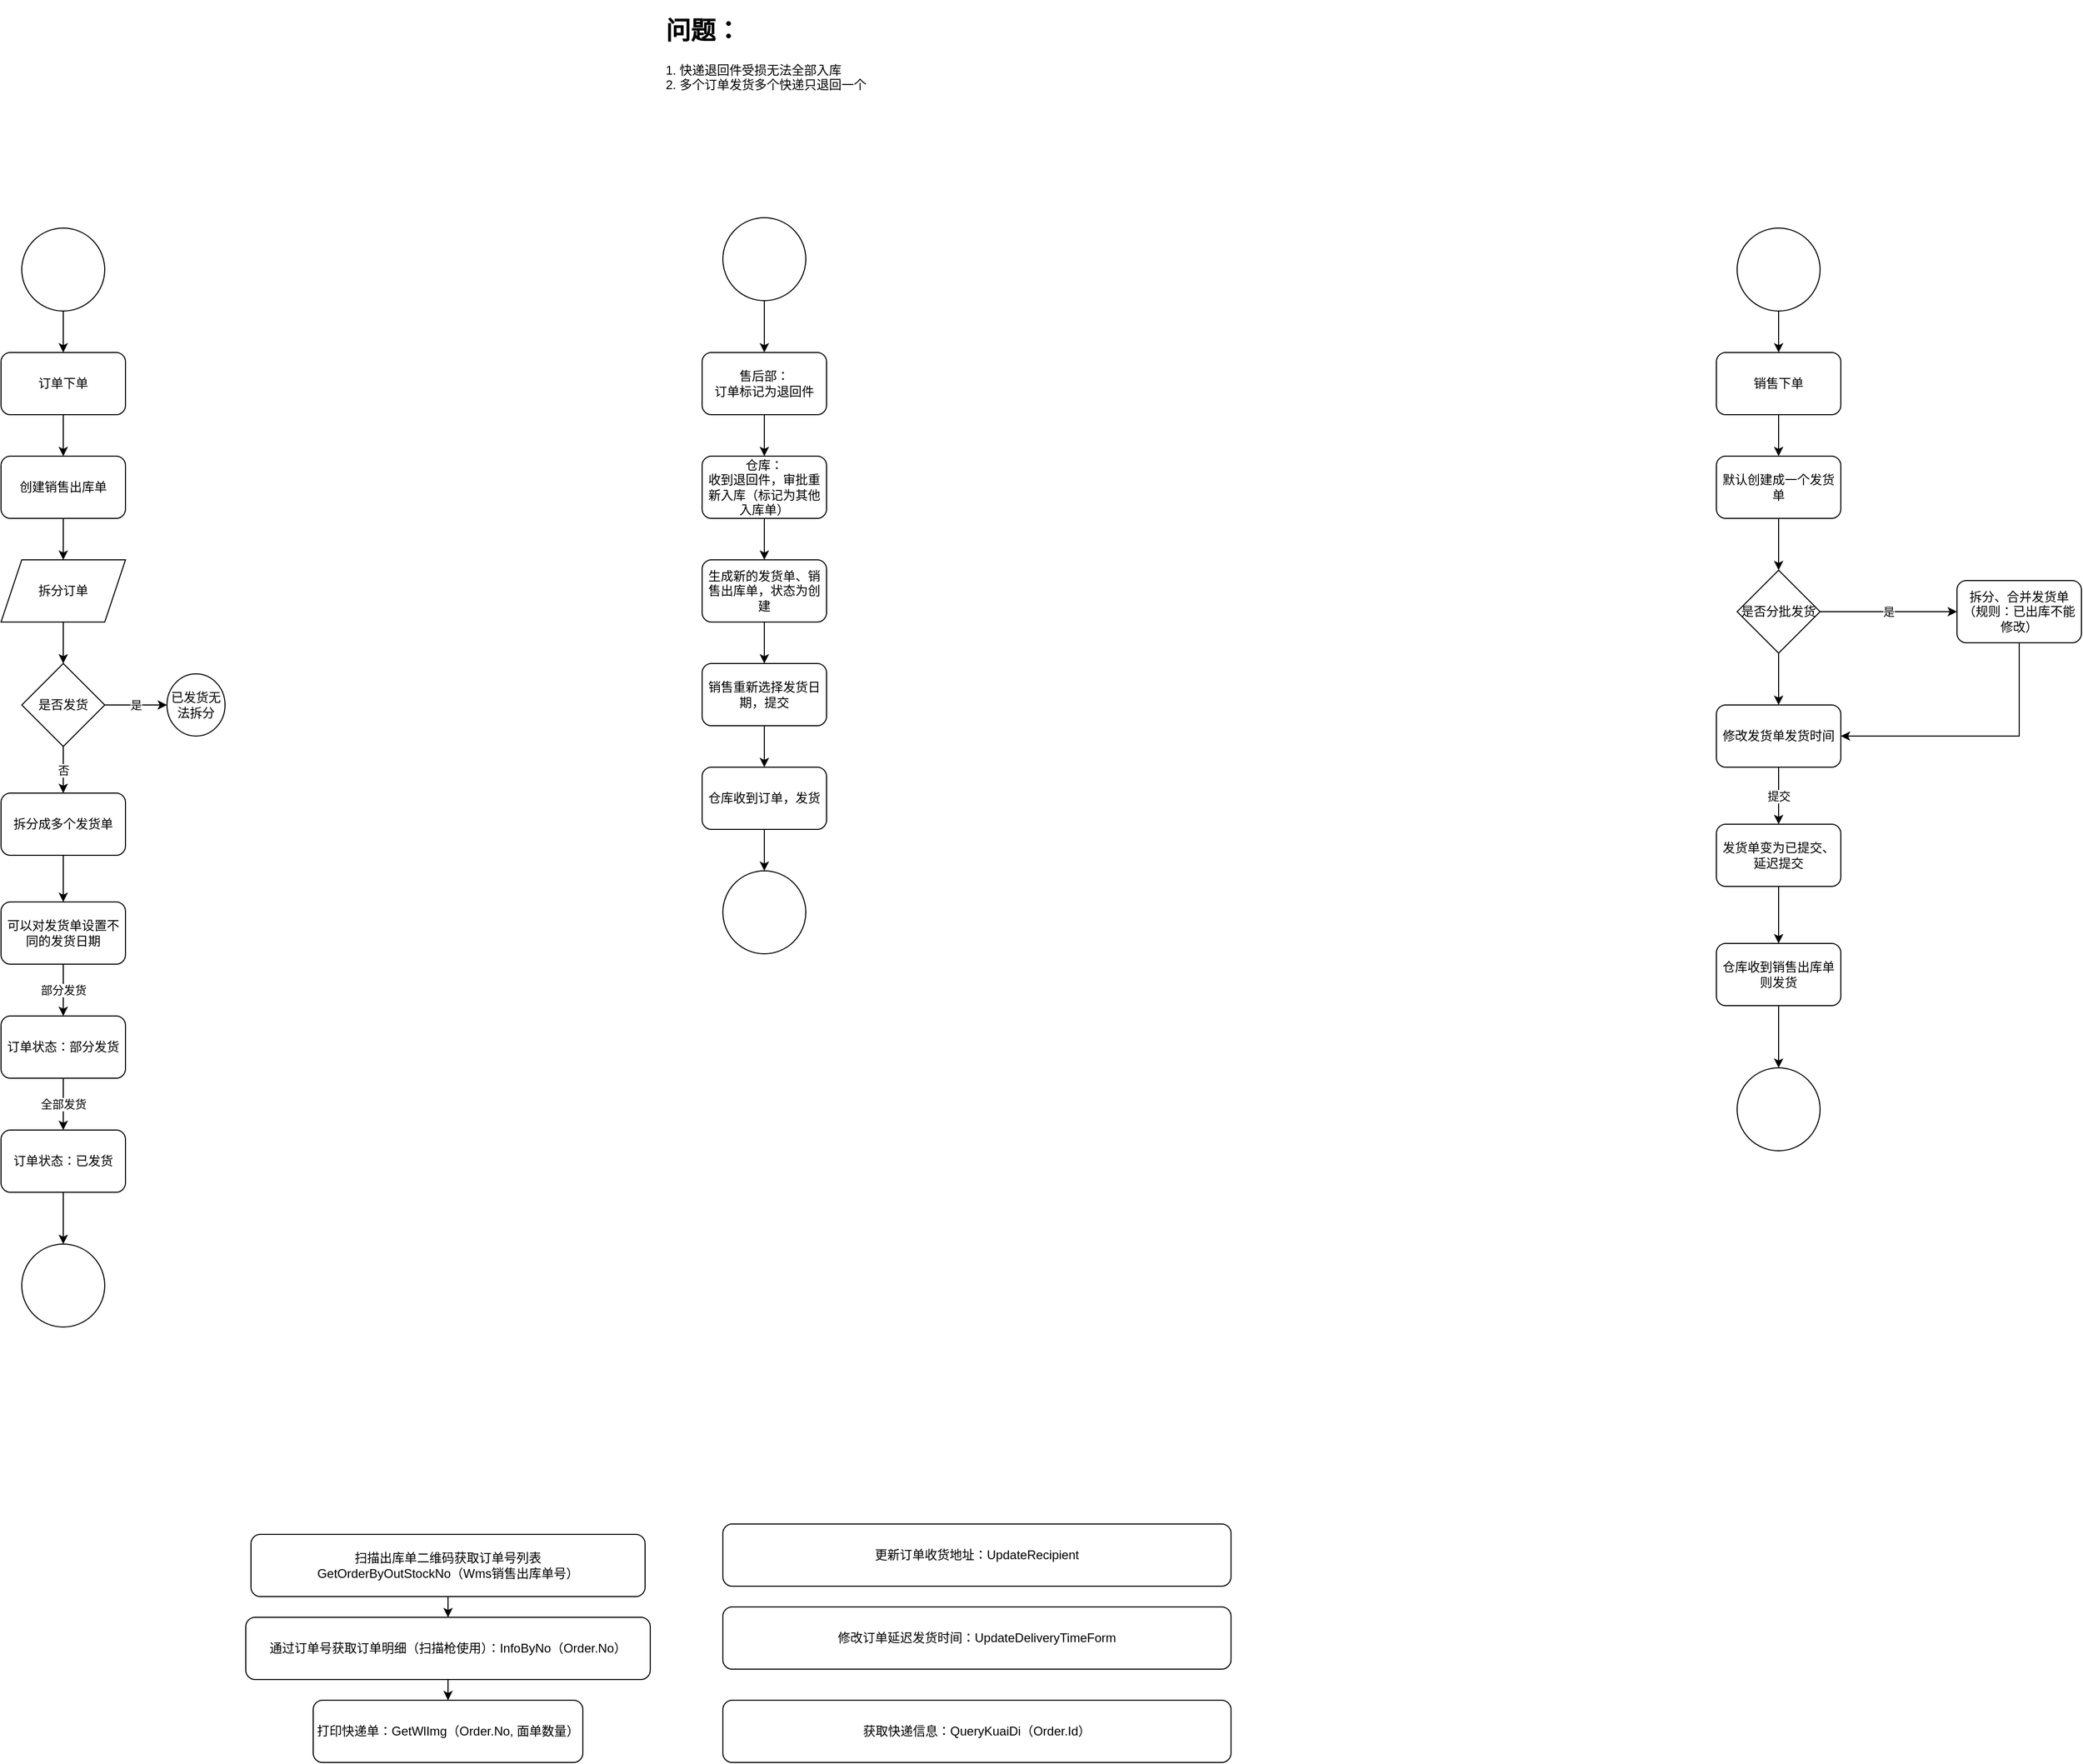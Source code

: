 <mxfile version="17.2.4" type="github">
  <diagram id="C5RBs43oDa-KdzZeNtuy" name="Page-1">
    <mxGraphModel dx="1422" dy="1923" grid="1" gridSize="10" guides="1" tooltips="1" connect="1" arrows="1" fold="1" page="1" pageScale="1" pageWidth="827" pageHeight="1169" math="0" shadow="0">
      <root>
        <mxCell id="WIyWlLk6GJQsqaUBKTNV-0" />
        <mxCell id="WIyWlLk6GJQsqaUBKTNV-1" parent="WIyWlLk6GJQsqaUBKTNV-0" />
        <mxCell id="AFWHIX_xCTyR2BvoL2W4-3" style="edgeStyle=orthogonalEdgeStyle;rounded=0;orthogonalLoop=1;jettySize=auto;html=1;" parent="WIyWlLk6GJQsqaUBKTNV-1" source="AFWHIX_xCTyR2BvoL2W4-0" target="AFWHIX_xCTyR2BvoL2W4-1" edge="1">
          <mxGeometry relative="1" as="geometry" />
        </mxCell>
        <mxCell id="AFWHIX_xCTyR2BvoL2W4-0" value="" style="ellipse;whiteSpace=wrap;html=1;aspect=fixed;" parent="WIyWlLk6GJQsqaUBKTNV-1" vertex="1">
          <mxGeometry x="374" y="10" width="80" height="80" as="geometry" />
        </mxCell>
        <mxCell id="AFWHIX_xCTyR2BvoL2W4-4" style="edgeStyle=orthogonalEdgeStyle;rounded=0;orthogonalLoop=1;jettySize=auto;html=1;" parent="WIyWlLk6GJQsqaUBKTNV-1" source="AFWHIX_xCTyR2BvoL2W4-1" target="AFWHIX_xCTyR2BvoL2W4-2" edge="1">
          <mxGeometry relative="1" as="geometry" />
        </mxCell>
        <mxCell id="AFWHIX_xCTyR2BvoL2W4-1" value="订单下单" style="rounded=1;whiteSpace=wrap;html=1;" parent="WIyWlLk6GJQsqaUBKTNV-1" vertex="1">
          <mxGeometry x="354" y="130" width="120" height="60" as="geometry" />
        </mxCell>
        <mxCell id="AFWHIX_xCTyR2BvoL2W4-6" style="edgeStyle=orthogonalEdgeStyle;rounded=0;orthogonalLoop=1;jettySize=auto;html=1;" parent="WIyWlLk6GJQsqaUBKTNV-1" source="AFWHIX_xCTyR2BvoL2W4-2" target="AFWHIX_xCTyR2BvoL2W4-5" edge="1">
          <mxGeometry relative="1" as="geometry" />
        </mxCell>
        <mxCell id="AFWHIX_xCTyR2BvoL2W4-2" value="创建销售出库单" style="rounded=1;whiteSpace=wrap;html=1;" parent="WIyWlLk6GJQsqaUBKTNV-1" vertex="1">
          <mxGeometry x="354" y="230" width="120" height="60" as="geometry" />
        </mxCell>
        <mxCell id="AFWHIX_xCTyR2BvoL2W4-8" style="edgeStyle=orthogonalEdgeStyle;rounded=0;orthogonalLoop=1;jettySize=auto;html=1;" parent="WIyWlLk6GJQsqaUBKTNV-1" source="AFWHIX_xCTyR2BvoL2W4-5" target="AFWHIX_xCTyR2BvoL2W4-7" edge="1">
          <mxGeometry relative="1" as="geometry" />
        </mxCell>
        <mxCell id="AFWHIX_xCTyR2BvoL2W4-5" value="拆分订单" style="shape=parallelogram;perimeter=parallelogramPerimeter;whiteSpace=wrap;html=1;fixedSize=1;" parent="WIyWlLk6GJQsqaUBKTNV-1" vertex="1">
          <mxGeometry x="354" y="330" width="120" height="60" as="geometry" />
        </mxCell>
        <mxCell id="AFWHIX_xCTyR2BvoL2W4-10" value="否" style="edgeStyle=orthogonalEdgeStyle;rounded=0;orthogonalLoop=1;jettySize=auto;html=1;" parent="WIyWlLk6GJQsqaUBKTNV-1" source="AFWHIX_xCTyR2BvoL2W4-7" target="AFWHIX_xCTyR2BvoL2W4-9" edge="1">
          <mxGeometry relative="1" as="geometry" />
        </mxCell>
        <mxCell id="AFWHIX_xCTyR2BvoL2W4-12" value="是" style="edgeStyle=orthogonalEdgeStyle;rounded=0;orthogonalLoop=1;jettySize=auto;html=1;" parent="WIyWlLk6GJQsqaUBKTNV-1" source="AFWHIX_xCTyR2BvoL2W4-7" target="AFWHIX_xCTyR2BvoL2W4-11" edge="1">
          <mxGeometry relative="1" as="geometry" />
        </mxCell>
        <mxCell id="AFWHIX_xCTyR2BvoL2W4-7" value="是否发货" style="rhombus;whiteSpace=wrap;html=1;" parent="WIyWlLk6GJQsqaUBKTNV-1" vertex="1">
          <mxGeometry x="374" y="430" width="80" height="80" as="geometry" />
        </mxCell>
        <mxCell id="AFWHIX_xCTyR2BvoL2W4-14" style="edgeStyle=orthogonalEdgeStyle;rounded=0;orthogonalLoop=1;jettySize=auto;html=1;" parent="WIyWlLk6GJQsqaUBKTNV-1" source="AFWHIX_xCTyR2BvoL2W4-9" target="AFWHIX_xCTyR2BvoL2W4-13" edge="1">
          <mxGeometry relative="1" as="geometry" />
        </mxCell>
        <mxCell id="AFWHIX_xCTyR2BvoL2W4-9" value="拆分成多个发货单" style="rounded=1;whiteSpace=wrap;html=1;" parent="WIyWlLk6GJQsqaUBKTNV-1" vertex="1">
          <mxGeometry x="354" y="555" width="120" height="60" as="geometry" />
        </mxCell>
        <mxCell id="AFWHIX_xCTyR2BvoL2W4-11" value="已发货无法拆分" style="ellipse;whiteSpace=wrap;html=1;" parent="WIyWlLk6GJQsqaUBKTNV-1" vertex="1">
          <mxGeometry x="514" y="440" width="56" height="60" as="geometry" />
        </mxCell>
        <mxCell id="AFWHIX_xCTyR2BvoL2W4-16" value="部分发货" style="edgeStyle=orthogonalEdgeStyle;rounded=0;orthogonalLoop=1;jettySize=auto;html=1;" parent="WIyWlLk6GJQsqaUBKTNV-1" source="AFWHIX_xCTyR2BvoL2W4-13" target="AFWHIX_xCTyR2BvoL2W4-15" edge="1">
          <mxGeometry relative="1" as="geometry" />
        </mxCell>
        <mxCell id="AFWHIX_xCTyR2BvoL2W4-13" value="可以对发货单设置不同的发货日期" style="rounded=1;whiteSpace=wrap;html=1;" parent="WIyWlLk6GJQsqaUBKTNV-1" vertex="1">
          <mxGeometry x="354" y="660" width="120" height="60" as="geometry" />
        </mxCell>
        <mxCell id="AFWHIX_xCTyR2BvoL2W4-18" value="全部发货" style="edgeStyle=orthogonalEdgeStyle;rounded=0;orthogonalLoop=1;jettySize=auto;html=1;" parent="WIyWlLk6GJQsqaUBKTNV-1" source="AFWHIX_xCTyR2BvoL2W4-15" target="AFWHIX_xCTyR2BvoL2W4-17" edge="1">
          <mxGeometry relative="1" as="geometry" />
        </mxCell>
        <mxCell id="AFWHIX_xCTyR2BvoL2W4-15" value="订单状态：部分发货" style="rounded=1;whiteSpace=wrap;html=1;" parent="WIyWlLk6GJQsqaUBKTNV-1" vertex="1">
          <mxGeometry x="354" y="770" width="120" height="60" as="geometry" />
        </mxCell>
        <mxCell id="AFWHIX_xCTyR2BvoL2W4-21" style="edgeStyle=orthogonalEdgeStyle;rounded=0;orthogonalLoop=1;jettySize=auto;html=1;" parent="WIyWlLk6GJQsqaUBKTNV-1" source="AFWHIX_xCTyR2BvoL2W4-17" target="AFWHIX_xCTyR2BvoL2W4-20" edge="1">
          <mxGeometry relative="1" as="geometry" />
        </mxCell>
        <mxCell id="AFWHIX_xCTyR2BvoL2W4-17" value="订单状态：已发货" style="rounded=1;whiteSpace=wrap;html=1;" parent="WIyWlLk6GJQsqaUBKTNV-1" vertex="1">
          <mxGeometry x="354" y="880" width="120" height="60" as="geometry" />
        </mxCell>
        <mxCell id="AFWHIX_xCTyR2BvoL2W4-20" value="" style="ellipse;whiteSpace=wrap;html=1;aspect=fixed;" parent="WIyWlLk6GJQsqaUBKTNV-1" vertex="1">
          <mxGeometry x="374" y="990" width="80" height="80" as="geometry" />
        </mxCell>
        <mxCell id="AFWHIX_xCTyR2BvoL2W4-25" style="edgeStyle=orthogonalEdgeStyle;rounded=0;orthogonalLoop=1;jettySize=auto;html=1;" parent="WIyWlLk6GJQsqaUBKTNV-1" source="AFWHIX_xCTyR2BvoL2W4-22" target="AFWHIX_xCTyR2BvoL2W4-24" edge="1">
          <mxGeometry relative="1" as="geometry" />
        </mxCell>
        <mxCell id="AFWHIX_xCTyR2BvoL2W4-22" value="" style="ellipse;whiteSpace=wrap;html=1;aspect=fixed;" parent="WIyWlLk6GJQsqaUBKTNV-1" vertex="1">
          <mxGeometry x="1050" width="80" height="80" as="geometry" />
        </mxCell>
        <mxCell id="AFWHIX_xCTyR2BvoL2W4-23" value="&lt;h1&gt;问题：&lt;/h1&gt;&lt;div&gt;1. 快递退回件受损无法全部入库&lt;/div&gt;&lt;div&gt;2. 多个订单发货多个快递只退回一个&lt;/div&gt;" style="text;html=1;strokeColor=none;fillColor=none;spacing=5;spacingTop=-20;whiteSpace=wrap;overflow=hidden;rounded=0;" parent="WIyWlLk6GJQsqaUBKTNV-1" vertex="1">
          <mxGeometry x="990" y="-200" width="370" height="120" as="geometry" />
        </mxCell>
        <mxCell id="AFWHIX_xCTyR2BvoL2W4-27" style="edgeStyle=orthogonalEdgeStyle;rounded=0;orthogonalLoop=1;jettySize=auto;html=1;" parent="WIyWlLk6GJQsqaUBKTNV-1" source="AFWHIX_xCTyR2BvoL2W4-24" target="AFWHIX_xCTyR2BvoL2W4-26" edge="1">
          <mxGeometry relative="1" as="geometry" />
        </mxCell>
        <mxCell id="AFWHIX_xCTyR2BvoL2W4-24" value="售后部：&lt;br&gt;订单标记为退回件" style="rounded=1;whiteSpace=wrap;html=1;" parent="WIyWlLk6GJQsqaUBKTNV-1" vertex="1">
          <mxGeometry x="1030" y="130" width="120" height="60" as="geometry" />
        </mxCell>
        <mxCell id="AFWHIX_xCTyR2BvoL2W4-29" value="" style="edgeStyle=orthogonalEdgeStyle;rounded=0;orthogonalLoop=1;jettySize=auto;html=1;" parent="WIyWlLk6GJQsqaUBKTNV-1" source="AFWHIX_xCTyR2BvoL2W4-26" target="AFWHIX_xCTyR2BvoL2W4-28" edge="1">
          <mxGeometry relative="1" as="geometry" />
        </mxCell>
        <mxCell id="AFWHIX_xCTyR2BvoL2W4-26" value="仓库：&lt;br&gt;收到退回件，审批重新入库（标记为其他入库单）" style="rounded=1;whiteSpace=wrap;html=1;" parent="WIyWlLk6GJQsqaUBKTNV-1" vertex="1">
          <mxGeometry x="1030" y="230" width="120" height="60" as="geometry" />
        </mxCell>
        <mxCell id="AFWHIX_xCTyR2BvoL2W4-52" value="" style="edgeStyle=orthogonalEdgeStyle;rounded=0;orthogonalLoop=1;jettySize=auto;html=1;" parent="WIyWlLk6GJQsqaUBKTNV-1" source="AFWHIX_xCTyR2BvoL2W4-28" target="AFWHIX_xCTyR2BvoL2W4-51" edge="1">
          <mxGeometry relative="1" as="geometry" />
        </mxCell>
        <mxCell id="AFWHIX_xCTyR2BvoL2W4-28" value="生成新的发货单、销售出库单，状态为创建" style="whiteSpace=wrap;html=1;rounded=1;" parent="WIyWlLk6GJQsqaUBKTNV-1" vertex="1">
          <mxGeometry x="1030" y="330" width="120" height="60" as="geometry" />
        </mxCell>
        <mxCell id="AFWHIX_xCTyR2BvoL2W4-33" style="edgeStyle=orthogonalEdgeStyle;rounded=0;orthogonalLoop=1;jettySize=auto;html=1;" parent="WIyWlLk6GJQsqaUBKTNV-1" source="AFWHIX_xCTyR2BvoL2W4-30" target="AFWHIX_xCTyR2BvoL2W4-31" edge="1">
          <mxGeometry relative="1" as="geometry" />
        </mxCell>
        <mxCell id="AFWHIX_xCTyR2BvoL2W4-30" value="" style="ellipse;whiteSpace=wrap;html=1;aspect=fixed;" parent="WIyWlLk6GJQsqaUBKTNV-1" vertex="1">
          <mxGeometry x="2028" y="10" width="80" height="80" as="geometry" />
        </mxCell>
        <mxCell id="AFWHIX_xCTyR2BvoL2W4-34" style="edgeStyle=orthogonalEdgeStyle;rounded=0;orthogonalLoop=1;jettySize=auto;html=1;" parent="WIyWlLk6GJQsqaUBKTNV-1" source="AFWHIX_xCTyR2BvoL2W4-31" target="AFWHIX_xCTyR2BvoL2W4-32" edge="1">
          <mxGeometry relative="1" as="geometry" />
        </mxCell>
        <mxCell id="AFWHIX_xCTyR2BvoL2W4-31" value="销售下单" style="rounded=1;whiteSpace=wrap;html=1;" parent="WIyWlLk6GJQsqaUBKTNV-1" vertex="1">
          <mxGeometry x="2008" y="130" width="120" height="60" as="geometry" />
        </mxCell>
        <mxCell id="AFWHIX_xCTyR2BvoL2W4-38" style="edgeStyle=orthogonalEdgeStyle;rounded=0;orthogonalLoop=1;jettySize=auto;html=1;" parent="WIyWlLk6GJQsqaUBKTNV-1" source="AFWHIX_xCTyR2BvoL2W4-32" target="AFWHIX_xCTyR2BvoL2W4-37" edge="1">
          <mxGeometry relative="1" as="geometry" />
        </mxCell>
        <mxCell id="AFWHIX_xCTyR2BvoL2W4-32" value="默认创建成一个发货单" style="rounded=1;whiteSpace=wrap;html=1;" parent="WIyWlLk6GJQsqaUBKTNV-1" vertex="1">
          <mxGeometry x="2008" y="230" width="120" height="60" as="geometry" />
        </mxCell>
        <mxCell id="AFWHIX_xCTyR2BvoL2W4-40" value="是" style="edgeStyle=orthogonalEdgeStyle;rounded=0;orthogonalLoop=1;jettySize=auto;html=1;" parent="WIyWlLk6GJQsqaUBKTNV-1" source="AFWHIX_xCTyR2BvoL2W4-37" target="AFWHIX_xCTyR2BvoL2W4-39" edge="1">
          <mxGeometry relative="1" as="geometry" />
        </mxCell>
        <mxCell id="AFWHIX_xCTyR2BvoL2W4-42" style="edgeStyle=orthogonalEdgeStyle;rounded=0;orthogonalLoop=1;jettySize=auto;html=1;" parent="WIyWlLk6GJQsqaUBKTNV-1" source="AFWHIX_xCTyR2BvoL2W4-37" target="AFWHIX_xCTyR2BvoL2W4-41" edge="1">
          <mxGeometry relative="1" as="geometry" />
        </mxCell>
        <mxCell id="AFWHIX_xCTyR2BvoL2W4-37" value="是否分批发货" style="rhombus;whiteSpace=wrap;html=1;" parent="WIyWlLk6GJQsqaUBKTNV-1" vertex="1">
          <mxGeometry x="2028" y="340" width="80" height="80" as="geometry" />
        </mxCell>
        <mxCell id="AFWHIX_xCTyR2BvoL2W4-43" style="edgeStyle=orthogonalEdgeStyle;rounded=0;orthogonalLoop=1;jettySize=auto;html=1;entryX=1;entryY=0.5;entryDx=0;entryDy=0;exitX=0.5;exitY=1;exitDx=0;exitDy=0;" parent="WIyWlLk6GJQsqaUBKTNV-1" source="AFWHIX_xCTyR2BvoL2W4-39" target="AFWHIX_xCTyR2BvoL2W4-41" edge="1">
          <mxGeometry relative="1" as="geometry" />
        </mxCell>
        <mxCell id="AFWHIX_xCTyR2BvoL2W4-39" value="拆分、合并发货单&lt;br&gt;（规则：已出库不能修改）" style="rounded=1;whiteSpace=wrap;html=1;" parent="WIyWlLk6GJQsqaUBKTNV-1" vertex="1">
          <mxGeometry x="2240" y="350" width="120" height="60" as="geometry" />
        </mxCell>
        <mxCell id="AFWHIX_xCTyR2BvoL2W4-45" value="提交" style="edgeStyle=orthogonalEdgeStyle;rounded=0;orthogonalLoop=1;jettySize=auto;html=1;" parent="WIyWlLk6GJQsqaUBKTNV-1" source="AFWHIX_xCTyR2BvoL2W4-41" target="AFWHIX_xCTyR2BvoL2W4-44" edge="1">
          <mxGeometry relative="1" as="geometry" />
        </mxCell>
        <mxCell id="AFWHIX_xCTyR2BvoL2W4-41" value="修改发货单发货时间" style="rounded=1;whiteSpace=wrap;html=1;" parent="WIyWlLk6GJQsqaUBKTNV-1" vertex="1">
          <mxGeometry x="2008" y="470" width="120" height="60" as="geometry" />
        </mxCell>
        <mxCell id="AFWHIX_xCTyR2BvoL2W4-47" style="edgeStyle=orthogonalEdgeStyle;rounded=0;orthogonalLoop=1;jettySize=auto;html=1;" parent="WIyWlLk6GJQsqaUBKTNV-1" source="AFWHIX_xCTyR2BvoL2W4-44" target="AFWHIX_xCTyR2BvoL2W4-46" edge="1">
          <mxGeometry relative="1" as="geometry" />
        </mxCell>
        <mxCell id="AFWHIX_xCTyR2BvoL2W4-44" value="发货单变为已提交、延迟提交" style="rounded=1;whiteSpace=wrap;html=1;" parent="WIyWlLk6GJQsqaUBKTNV-1" vertex="1">
          <mxGeometry x="2008" y="585" width="120" height="60" as="geometry" />
        </mxCell>
        <mxCell id="AFWHIX_xCTyR2BvoL2W4-50" style="edgeStyle=orthogonalEdgeStyle;rounded=0;orthogonalLoop=1;jettySize=auto;html=1;" parent="WIyWlLk6GJQsqaUBKTNV-1" source="AFWHIX_xCTyR2BvoL2W4-46" target="AFWHIX_xCTyR2BvoL2W4-49" edge="1">
          <mxGeometry relative="1" as="geometry" />
        </mxCell>
        <mxCell id="AFWHIX_xCTyR2BvoL2W4-46" value="仓库收到销售出库单则发货" style="rounded=1;whiteSpace=wrap;html=1;" parent="WIyWlLk6GJQsqaUBKTNV-1" vertex="1">
          <mxGeometry x="2008" y="700" width="120" height="60" as="geometry" />
        </mxCell>
        <mxCell id="AFWHIX_xCTyR2BvoL2W4-49" value="" style="ellipse;whiteSpace=wrap;html=1;aspect=fixed;" parent="WIyWlLk6GJQsqaUBKTNV-1" vertex="1">
          <mxGeometry x="2028" y="820" width="80" height="80" as="geometry" />
        </mxCell>
        <mxCell id="AFWHIX_xCTyR2BvoL2W4-54" style="edgeStyle=orthogonalEdgeStyle;rounded=0;orthogonalLoop=1;jettySize=auto;html=1;" parent="WIyWlLk6GJQsqaUBKTNV-1" source="AFWHIX_xCTyR2BvoL2W4-51" target="AFWHIX_xCTyR2BvoL2W4-55" edge="1">
          <mxGeometry relative="1" as="geometry">
            <mxPoint x="1090" y="530" as="targetPoint" />
          </mxGeometry>
        </mxCell>
        <mxCell id="AFWHIX_xCTyR2BvoL2W4-51" value="销售重新选择发货日期，提交" style="whiteSpace=wrap;html=1;rounded=1;" parent="WIyWlLk6GJQsqaUBKTNV-1" vertex="1">
          <mxGeometry x="1030" y="430" width="120" height="60" as="geometry" />
        </mxCell>
        <mxCell id="AFWHIX_xCTyR2BvoL2W4-57" style="edgeStyle=orthogonalEdgeStyle;rounded=0;orthogonalLoop=1;jettySize=auto;html=1;" parent="WIyWlLk6GJQsqaUBKTNV-1" source="AFWHIX_xCTyR2BvoL2W4-55" target="AFWHIX_xCTyR2BvoL2W4-56" edge="1">
          <mxGeometry relative="1" as="geometry" />
        </mxCell>
        <mxCell id="AFWHIX_xCTyR2BvoL2W4-55" value="仓库收到订单，发货" style="rounded=1;whiteSpace=wrap;html=1;" parent="WIyWlLk6GJQsqaUBKTNV-1" vertex="1">
          <mxGeometry x="1030" y="530" width="120" height="60" as="geometry" />
        </mxCell>
        <mxCell id="AFWHIX_xCTyR2BvoL2W4-56" value="" style="ellipse;whiteSpace=wrap;html=1;aspect=fixed;" parent="WIyWlLk6GJQsqaUBKTNV-1" vertex="1">
          <mxGeometry x="1050" y="630" width="80" height="80" as="geometry" />
        </mxCell>
        <mxCell id="5HW0SoTk3jlKwKDl8WeO-0" value="修改订单延迟发货时间：UpdateDeliveryTimeForm" style="rounded=1;whiteSpace=wrap;html=1;" vertex="1" parent="WIyWlLk6GJQsqaUBKTNV-1">
          <mxGeometry x="1050" y="1340" width="490" height="60" as="geometry" />
        </mxCell>
        <mxCell id="5HW0SoTk3jlKwKDl8WeO-2" value="更新订单收货地址：UpdateRecipient" style="rounded=1;whiteSpace=wrap;html=1;" vertex="1" parent="WIyWlLk6GJQsqaUBKTNV-1">
          <mxGeometry x="1050" y="1260" width="490" height="60" as="geometry" />
        </mxCell>
        <mxCell id="5HW0SoTk3jlKwKDl8WeO-3" value="获取快递信息：QueryKuaiDi（Order.Id）" style="rounded=1;whiteSpace=wrap;html=1;" vertex="1" parent="WIyWlLk6GJQsqaUBKTNV-1">
          <mxGeometry x="1050" y="1430" width="490" height="60" as="geometry" />
        </mxCell>
        <mxCell id="5HW0SoTk3jlKwKDl8WeO-12" style="edgeStyle=orthogonalEdgeStyle;rounded=0;orthogonalLoop=1;jettySize=auto;html=1;" edge="1" parent="WIyWlLk6GJQsqaUBKTNV-1" source="5HW0SoTk3jlKwKDl8WeO-4" target="5HW0SoTk3jlKwKDl8WeO-5">
          <mxGeometry relative="1" as="geometry" />
        </mxCell>
        <mxCell id="5HW0SoTk3jlKwKDl8WeO-4" value="扫描出库单二维码获取订单号列表&lt;br&gt;GetOrderByOutStockNo（Wms销售出库单号）" style="rounded=1;whiteSpace=wrap;html=1;" vertex="1" parent="WIyWlLk6GJQsqaUBKTNV-1">
          <mxGeometry x="595" y="1270" width="380" height="60" as="geometry" />
        </mxCell>
        <mxCell id="5HW0SoTk3jlKwKDl8WeO-13" style="edgeStyle=orthogonalEdgeStyle;rounded=0;orthogonalLoop=1;jettySize=auto;html=1;" edge="1" parent="WIyWlLk6GJQsqaUBKTNV-1" source="5HW0SoTk3jlKwKDl8WeO-5" target="5HW0SoTk3jlKwKDl8WeO-6">
          <mxGeometry relative="1" as="geometry" />
        </mxCell>
        <mxCell id="5HW0SoTk3jlKwKDl8WeO-5" value="通过订单号获取订单明细（扫描枪使用）：InfoByNo（Order.No）" style="rounded=1;whiteSpace=wrap;html=1;" vertex="1" parent="WIyWlLk6GJQsqaUBKTNV-1">
          <mxGeometry x="590" y="1350" width="390" height="60" as="geometry" />
        </mxCell>
        <mxCell id="5HW0SoTk3jlKwKDl8WeO-6" value="打印快递单：GetWlImg（Order.No, 面单数量）" style="rounded=1;whiteSpace=wrap;html=1;" vertex="1" parent="WIyWlLk6GJQsqaUBKTNV-1">
          <mxGeometry x="655" y="1430" width="260" height="60" as="geometry" />
        </mxCell>
      </root>
    </mxGraphModel>
  </diagram>
</mxfile>

